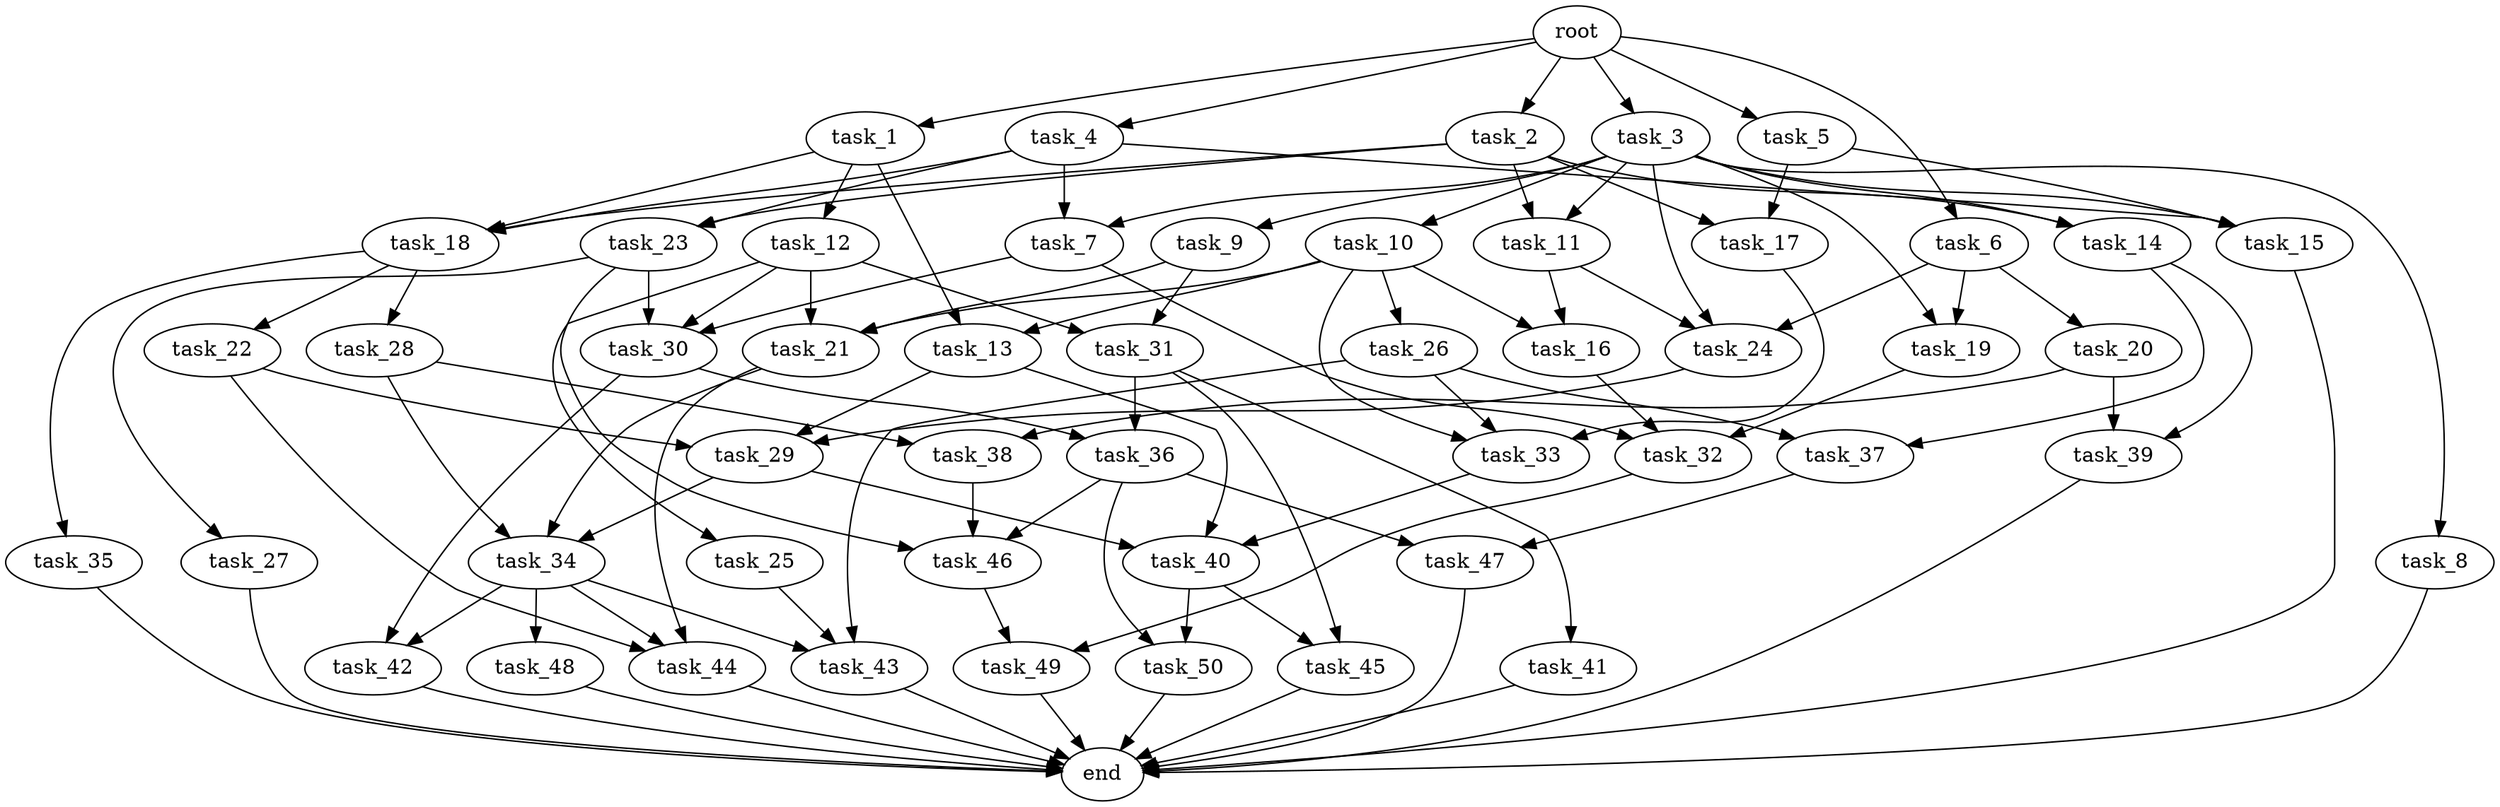 digraph G {
  root [size="0.000000e+00"];
  task_1 [size="5.767565e+09"];
  task_2 [size="9.961444e+09"];
  task_3 [size="9.666668e+09"];
  task_4 [size="1.914696e+09"];
  task_5 [size="1.496185e+09"];
  task_6 [size="1.137677e+09"];
  task_7 [size="6.546660e+09"];
  task_8 [size="8.924411e+09"];
  task_9 [size="9.846411e+08"];
  task_10 [size="6.173015e+08"];
  task_11 [size="3.147139e+09"];
  task_12 [size="1.374803e+09"];
  task_13 [size="1.024308e+09"];
  task_14 [size="4.027019e+09"];
  task_15 [size="8.778345e+09"];
  task_16 [size="7.675258e+09"];
  task_17 [size="8.872226e+09"];
  task_18 [size="2.358990e+09"];
  task_19 [size="1.831125e+09"];
  task_20 [size="2.507806e+09"];
  task_21 [size="7.152939e+09"];
  task_22 [size="1.246862e+08"];
  task_23 [size="1.254717e+09"];
  task_24 [size="8.814198e+09"];
  task_25 [size="8.767517e+09"];
  task_26 [size="9.211438e+09"];
  task_27 [size="3.945966e+09"];
  task_28 [size="9.426753e+09"];
  task_29 [size="4.766659e+09"];
  task_30 [size="8.176495e+08"];
  task_31 [size="2.427719e+09"];
  task_32 [size="7.803804e+09"];
  task_33 [size="1.012666e+08"];
  task_34 [size="1.395236e+09"];
  task_35 [size="2.469723e+09"];
  task_36 [size="8.350494e+09"];
  task_37 [size="7.575973e+09"];
  task_38 [size="2.532127e+09"];
  task_39 [size="2.418174e+09"];
  task_40 [size="4.239695e+09"];
  task_41 [size="7.998616e+09"];
  task_42 [size="8.135612e+09"];
  task_43 [size="4.741395e+09"];
  task_44 [size="2.973486e+08"];
  task_45 [size="7.727807e+09"];
  task_46 [size="6.191176e+09"];
  task_47 [size="7.317679e+09"];
  task_48 [size="6.518476e+09"];
  task_49 [size="6.345171e+09"];
  task_50 [size="6.611488e+09"];
  end [size="0.000000e+00"];

  root -> task_1 [size="1.000000e-12"];
  root -> task_2 [size="1.000000e-12"];
  root -> task_3 [size="1.000000e-12"];
  root -> task_4 [size="1.000000e-12"];
  root -> task_5 [size="1.000000e-12"];
  root -> task_6 [size="1.000000e-12"];
  task_1 -> task_12 [size="1.374803e+08"];
  task_1 -> task_13 [size="5.121539e+07"];
  task_1 -> task_18 [size="7.863299e+07"];
  task_2 -> task_11 [size="1.573570e+08"];
  task_2 -> task_14 [size="2.013509e+08"];
  task_2 -> task_17 [size="4.436113e+08"];
  task_2 -> task_18 [size="7.863299e+07"];
  task_2 -> task_23 [size="6.273586e+07"];
  task_3 -> task_7 [size="3.273330e+08"];
  task_3 -> task_8 [size="8.924411e+08"];
  task_3 -> task_9 [size="9.846411e+07"];
  task_3 -> task_10 [size="6.173015e+07"];
  task_3 -> task_11 [size="1.573570e+08"];
  task_3 -> task_14 [size="2.013509e+08"];
  task_3 -> task_15 [size="2.926115e+08"];
  task_3 -> task_19 [size="9.155623e+07"];
  task_3 -> task_24 [size="2.938066e+08"];
  task_4 -> task_7 [size="3.273330e+08"];
  task_4 -> task_15 [size="2.926115e+08"];
  task_4 -> task_18 [size="7.863299e+07"];
  task_4 -> task_23 [size="6.273586e+07"];
  task_5 -> task_15 [size="2.926115e+08"];
  task_5 -> task_17 [size="4.436113e+08"];
  task_6 -> task_19 [size="9.155623e+07"];
  task_6 -> task_20 [size="2.507806e+08"];
  task_6 -> task_24 [size="2.938066e+08"];
  task_7 -> task_30 [size="2.725498e+07"];
  task_7 -> task_32 [size="2.601268e+08"];
  task_8 -> end [size="1.000000e-12"];
  task_9 -> task_21 [size="2.384313e+08"];
  task_9 -> task_31 [size="1.213859e+08"];
  task_10 -> task_13 [size="5.121539e+07"];
  task_10 -> task_16 [size="3.837629e+08"];
  task_10 -> task_21 [size="2.384313e+08"];
  task_10 -> task_26 [size="9.211438e+08"];
  task_10 -> task_33 [size="3.375553e+06"];
  task_11 -> task_16 [size="3.837629e+08"];
  task_11 -> task_24 [size="2.938066e+08"];
  task_12 -> task_21 [size="2.384313e+08"];
  task_12 -> task_25 [size="8.767517e+08"];
  task_12 -> task_30 [size="2.725498e+07"];
  task_12 -> task_31 [size="1.213859e+08"];
  task_13 -> task_29 [size="1.588886e+08"];
  task_13 -> task_40 [size="1.413232e+08"];
  task_14 -> task_37 [size="3.787986e+08"];
  task_14 -> task_39 [size="1.209087e+08"];
  task_15 -> end [size="1.000000e-12"];
  task_16 -> task_32 [size="2.601268e+08"];
  task_17 -> task_33 [size="3.375553e+06"];
  task_18 -> task_22 [size="1.246862e+07"];
  task_18 -> task_28 [size="9.426753e+08"];
  task_18 -> task_35 [size="2.469723e+08"];
  task_19 -> task_32 [size="2.601268e+08"];
  task_20 -> task_38 [size="1.266063e+08"];
  task_20 -> task_39 [size="1.209087e+08"];
  task_21 -> task_34 [size="4.650787e+07"];
  task_21 -> task_44 [size="9.911620e+06"];
  task_22 -> task_29 [size="1.588886e+08"];
  task_22 -> task_44 [size="9.911620e+06"];
  task_23 -> task_27 [size="3.945966e+08"];
  task_23 -> task_30 [size="2.725498e+07"];
  task_23 -> task_46 [size="2.063725e+08"];
  task_24 -> task_29 [size="1.588886e+08"];
  task_25 -> task_43 [size="1.580465e+08"];
  task_26 -> task_33 [size="3.375553e+06"];
  task_26 -> task_37 [size="3.787986e+08"];
  task_26 -> task_43 [size="1.580465e+08"];
  task_27 -> end [size="1.000000e-12"];
  task_28 -> task_34 [size="4.650787e+07"];
  task_28 -> task_38 [size="1.266063e+08"];
  task_29 -> task_34 [size="4.650787e+07"];
  task_29 -> task_40 [size="1.413232e+08"];
  task_30 -> task_36 [size="4.175247e+08"];
  task_30 -> task_42 [size="4.067806e+08"];
  task_31 -> task_36 [size="4.175247e+08"];
  task_31 -> task_41 [size="7.998616e+08"];
  task_31 -> task_45 [size="3.863903e+08"];
  task_32 -> task_49 [size="3.172585e+08"];
  task_33 -> task_40 [size="1.413232e+08"];
  task_34 -> task_42 [size="4.067806e+08"];
  task_34 -> task_43 [size="1.580465e+08"];
  task_34 -> task_44 [size="9.911620e+06"];
  task_34 -> task_48 [size="6.518476e+08"];
  task_35 -> end [size="1.000000e-12"];
  task_36 -> task_46 [size="2.063725e+08"];
  task_36 -> task_47 [size="3.658839e+08"];
  task_36 -> task_50 [size="3.305744e+08"];
  task_37 -> task_47 [size="3.658839e+08"];
  task_38 -> task_46 [size="2.063725e+08"];
  task_39 -> end [size="1.000000e-12"];
  task_40 -> task_45 [size="3.863903e+08"];
  task_40 -> task_50 [size="3.305744e+08"];
  task_41 -> end [size="1.000000e-12"];
  task_42 -> end [size="1.000000e-12"];
  task_43 -> end [size="1.000000e-12"];
  task_44 -> end [size="1.000000e-12"];
  task_45 -> end [size="1.000000e-12"];
  task_46 -> task_49 [size="3.172585e+08"];
  task_47 -> end [size="1.000000e-12"];
  task_48 -> end [size="1.000000e-12"];
  task_49 -> end [size="1.000000e-12"];
  task_50 -> end [size="1.000000e-12"];
}

